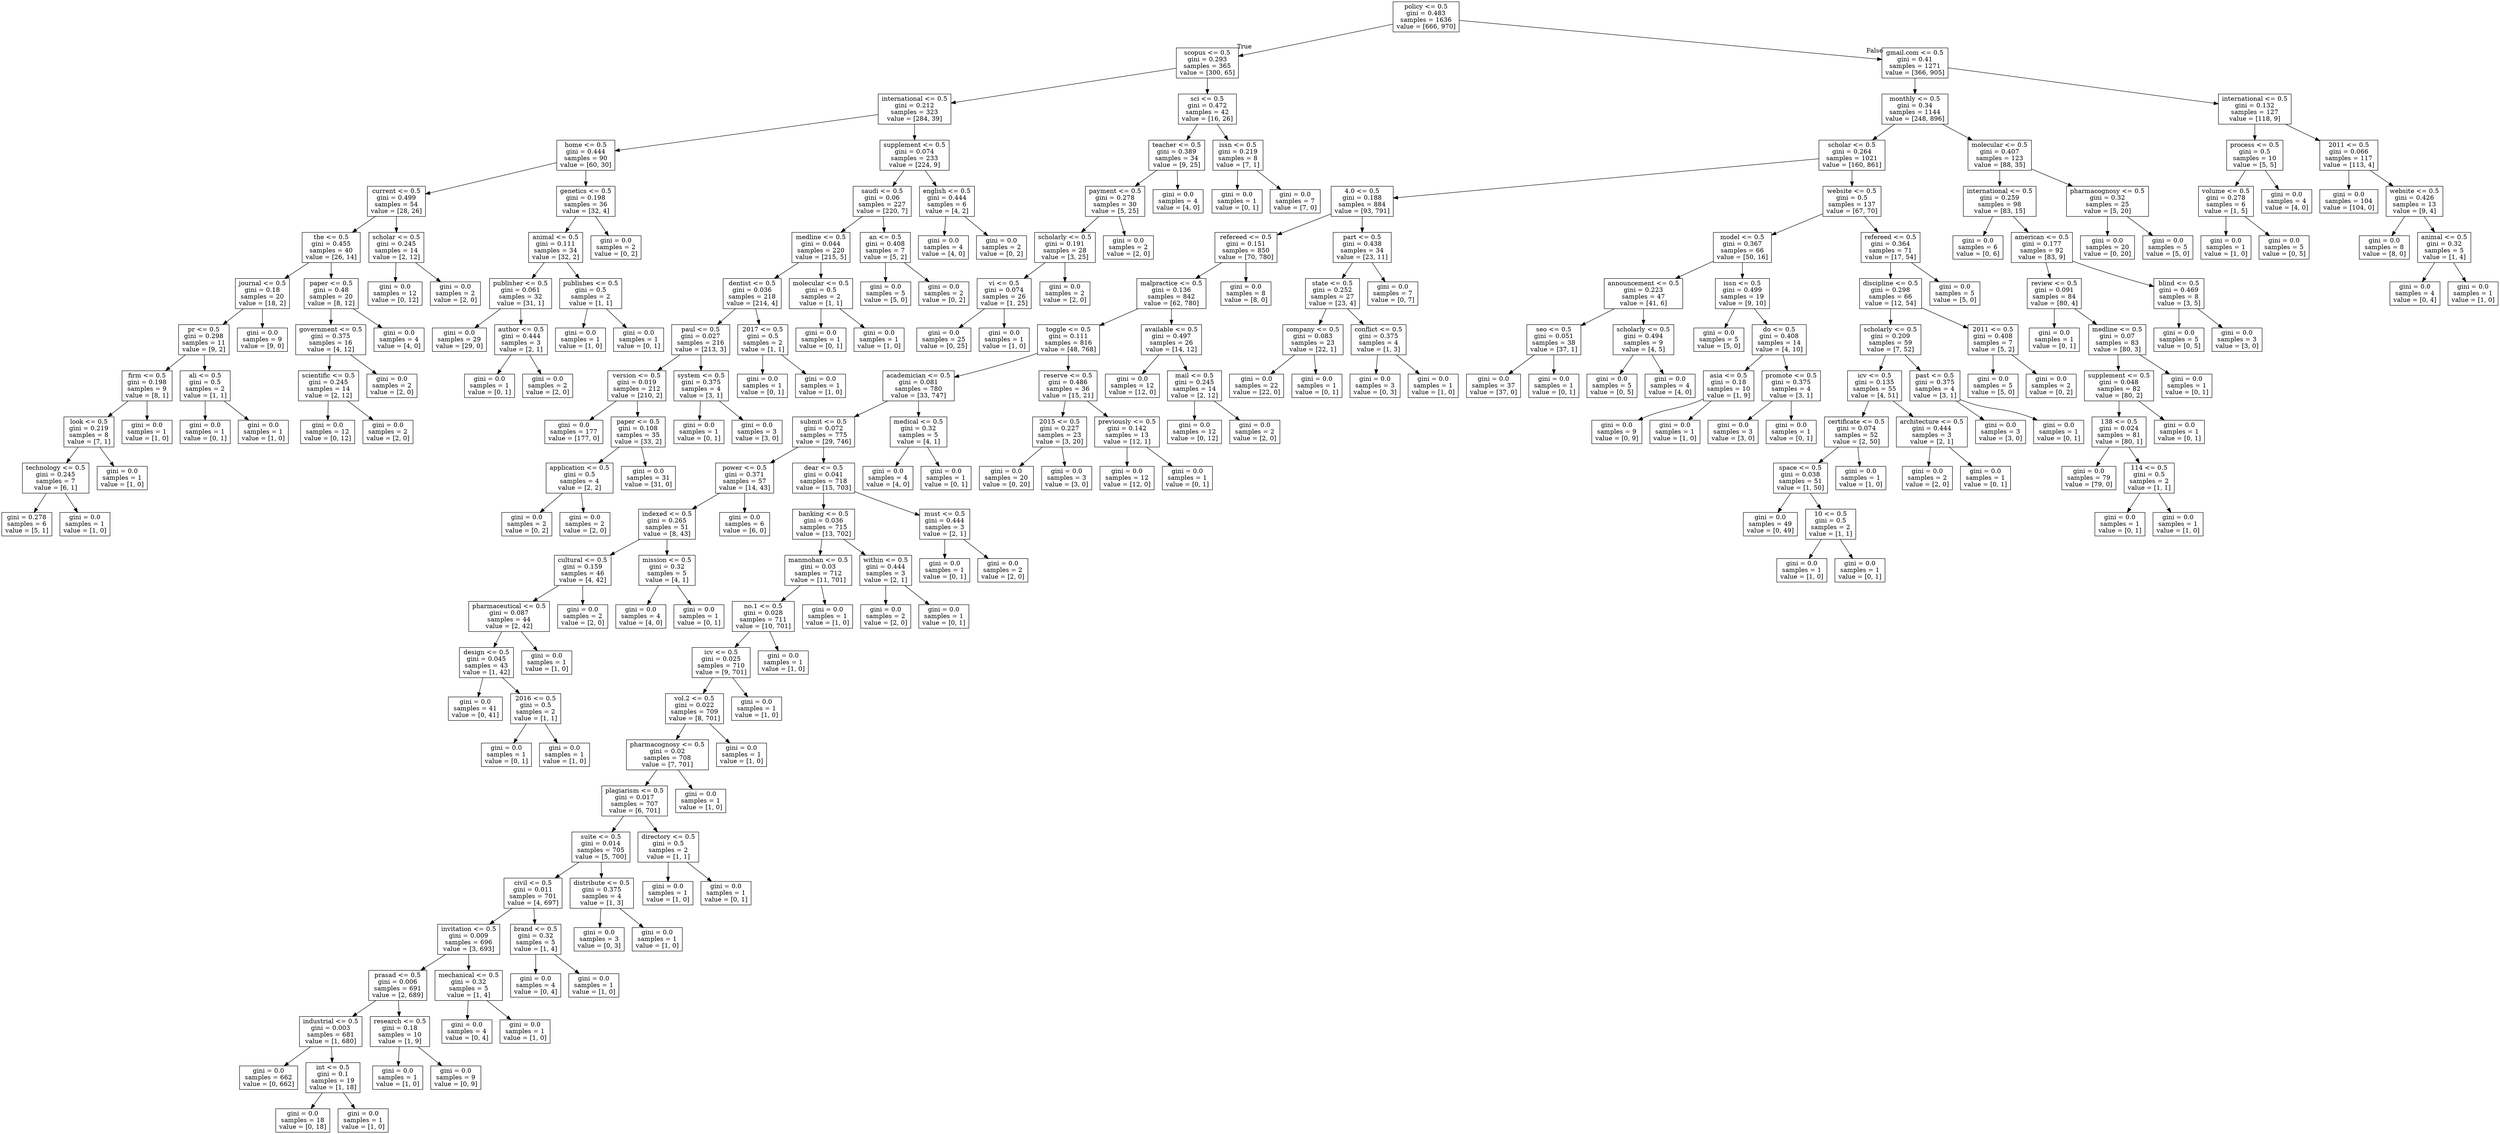digraph Tree {
node [shape=box] ;
0 [label="policy <= 0.5\ngini = 0.483\nsamples = 1636\nvalue = [666, 970]"] ;
1 [label="scopus <= 0.5\ngini = 0.293\nsamples = 365\nvalue = [300, 65]"] ;
0 -> 1 [labeldistance=2.5, labelangle=45, headlabel="True"] ;
2 [label="international <= 0.5\ngini = 0.212\nsamples = 323\nvalue = [284, 39]"] ;
1 -> 2 ;
3 [label="home <= 0.5\ngini = 0.444\nsamples = 90\nvalue = [60, 30]"] ;
2 -> 3 ;
4 [label="current <= 0.5\ngini = 0.499\nsamples = 54\nvalue = [28, 26]"] ;
3 -> 4 ;
5 [label="the <= 0.5\ngini = 0.455\nsamples = 40\nvalue = [26, 14]"] ;
4 -> 5 ;
6 [label="journal <= 0.5\ngini = 0.18\nsamples = 20\nvalue = [18, 2]"] ;
5 -> 6 ;
7 [label="pr <= 0.5\ngini = 0.298\nsamples = 11\nvalue = [9, 2]"] ;
6 -> 7 ;
8 [label="firm <= 0.5\ngini = 0.198\nsamples = 9\nvalue = [8, 1]"] ;
7 -> 8 ;
9 [label="look <= 0.5\ngini = 0.219\nsamples = 8\nvalue = [7, 1]"] ;
8 -> 9 ;
10 [label="technology <= 0.5\ngini = 0.245\nsamples = 7\nvalue = [6, 1]"] ;
9 -> 10 ;
11 [label="gini = 0.278\nsamples = 6\nvalue = [5, 1]"] ;
10 -> 11 ;
12 [label="gini = 0.0\nsamples = 1\nvalue = [1, 0]"] ;
10 -> 12 ;
13 [label="gini = 0.0\nsamples = 1\nvalue = [1, 0]"] ;
9 -> 13 ;
14 [label="gini = 0.0\nsamples = 1\nvalue = [1, 0]"] ;
8 -> 14 ;
15 [label="ali <= 0.5\ngini = 0.5\nsamples = 2\nvalue = [1, 1]"] ;
7 -> 15 ;
16 [label="gini = 0.0\nsamples = 1\nvalue = [0, 1]"] ;
15 -> 16 ;
17 [label="gini = 0.0\nsamples = 1\nvalue = [1, 0]"] ;
15 -> 17 ;
18 [label="gini = 0.0\nsamples = 9\nvalue = [9, 0]"] ;
6 -> 18 ;
19 [label="paper <= 0.5\ngini = 0.48\nsamples = 20\nvalue = [8, 12]"] ;
5 -> 19 ;
20 [label="government <= 0.5\ngini = 0.375\nsamples = 16\nvalue = [4, 12]"] ;
19 -> 20 ;
21 [label="scientific <= 0.5\ngini = 0.245\nsamples = 14\nvalue = [2, 12]"] ;
20 -> 21 ;
22 [label="gini = 0.0\nsamples = 12\nvalue = [0, 12]"] ;
21 -> 22 ;
23 [label="gini = 0.0\nsamples = 2\nvalue = [2, 0]"] ;
21 -> 23 ;
24 [label="gini = 0.0\nsamples = 2\nvalue = [2, 0]"] ;
20 -> 24 ;
25 [label="gini = 0.0\nsamples = 4\nvalue = [4, 0]"] ;
19 -> 25 ;
26 [label="scholar <= 0.5\ngini = 0.245\nsamples = 14\nvalue = [2, 12]"] ;
4 -> 26 ;
27 [label="gini = 0.0\nsamples = 12\nvalue = [0, 12]"] ;
26 -> 27 ;
28 [label="gini = 0.0\nsamples = 2\nvalue = [2, 0]"] ;
26 -> 28 ;
29 [label="genetics <= 0.5\ngini = 0.198\nsamples = 36\nvalue = [32, 4]"] ;
3 -> 29 ;
30 [label="animal <= 0.5\ngini = 0.111\nsamples = 34\nvalue = [32, 2]"] ;
29 -> 30 ;
31 [label="publisher <= 0.5\ngini = 0.061\nsamples = 32\nvalue = [31, 1]"] ;
30 -> 31 ;
32 [label="gini = 0.0\nsamples = 29\nvalue = [29, 0]"] ;
31 -> 32 ;
33 [label="author <= 0.5\ngini = 0.444\nsamples = 3\nvalue = [2, 1]"] ;
31 -> 33 ;
34 [label="gini = 0.0\nsamples = 1\nvalue = [0, 1]"] ;
33 -> 34 ;
35 [label="gini = 0.0\nsamples = 2\nvalue = [2, 0]"] ;
33 -> 35 ;
36 [label="publishes <= 0.5\ngini = 0.5\nsamples = 2\nvalue = [1, 1]"] ;
30 -> 36 ;
37 [label="gini = 0.0\nsamples = 1\nvalue = [1, 0]"] ;
36 -> 37 ;
38 [label="gini = 0.0\nsamples = 1\nvalue = [0, 1]"] ;
36 -> 38 ;
39 [label="gini = 0.0\nsamples = 2\nvalue = [0, 2]"] ;
29 -> 39 ;
40 [label="supplement <= 0.5\ngini = 0.074\nsamples = 233\nvalue = [224, 9]"] ;
2 -> 40 ;
41 [label="saudi <= 0.5\ngini = 0.06\nsamples = 227\nvalue = [220, 7]"] ;
40 -> 41 ;
42 [label="medline <= 0.5\ngini = 0.044\nsamples = 220\nvalue = [215, 5]"] ;
41 -> 42 ;
43 [label="dentist <= 0.5\ngini = 0.036\nsamples = 218\nvalue = [214, 4]"] ;
42 -> 43 ;
44 [label="paul <= 0.5\ngini = 0.027\nsamples = 216\nvalue = [213, 3]"] ;
43 -> 44 ;
45 [label="version <= 0.5\ngini = 0.019\nsamples = 212\nvalue = [210, 2]"] ;
44 -> 45 ;
46 [label="gini = 0.0\nsamples = 177\nvalue = [177, 0]"] ;
45 -> 46 ;
47 [label="paper <= 0.5\ngini = 0.108\nsamples = 35\nvalue = [33, 2]"] ;
45 -> 47 ;
48 [label="application <= 0.5\ngini = 0.5\nsamples = 4\nvalue = [2, 2]"] ;
47 -> 48 ;
49 [label="gini = 0.0\nsamples = 2\nvalue = [0, 2]"] ;
48 -> 49 ;
50 [label="gini = 0.0\nsamples = 2\nvalue = [2, 0]"] ;
48 -> 50 ;
51 [label="gini = 0.0\nsamples = 31\nvalue = [31, 0]"] ;
47 -> 51 ;
52 [label="system <= 0.5\ngini = 0.375\nsamples = 4\nvalue = [3, 1]"] ;
44 -> 52 ;
53 [label="gini = 0.0\nsamples = 1\nvalue = [0, 1]"] ;
52 -> 53 ;
54 [label="gini = 0.0\nsamples = 3\nvalue = [3, 0]"] ;
52 -> 54 ;
55 [label="2017 <= 0.5\ngini = 0.5\nsamples = 2\nvalue = [1, 1]"] ;
43 -> 55 ;
56 [label="gini = 0.0\nsamples = 1\nvalue = [0, 1]"] ;
55 -> 56 ;
57 [label="gini = 0.0\nsamples = 1\nvalue = [1, 0]"] ;
55 -> 57 ;
58 [label="molecular <= 0.5\ngini = 0.5\nsamples = 2\nvalue = [1, 1]"] ;
42 -> 58 ;
59 [label="gini = 0.0\nsamples = 1\nvalue = [0, 1]"] ;
58 -> 59 ;
60 [label="gini = 0.0\nsamples = 1\nvalue = [1, 0]"] ;
58 -> 60 ;
61 [label="an <= 0.5\ngini = 0.408\nsamples = 7\nvalue = [5, 2]"] ;
41 -> 61 ;
62 [label="gini = 0.0\nsamples = 5\nvalue = [5, 0]"] ;
61 -> 62 ;
63 [label="gini = 0.0\nsamples = 2\nvalue = [0, 2]"] ;
61 -> 63 ;
64 [label="english <= 0.5\ngini = 0.444\nsamples = 6\nvalue = [4, 2]"] ;
40 -> 64 ;
65 [label="gini = 0.0\nsamples = 4\nvalue = [4, 0]"] ;
64 -> 65 ;
66 [label="gini = 0.0\nsamples = 2\nvalue = [0, 2]"] ;
64 -> 66 ;
67 [label="sci <= 0.5\ngini = 0.472\nsamples = 42\nvalue = [16, 26]"] ;
1 -> 67 ;
68 [label="teacher <= 0.5\ngini = 0.389\nsamples = 34\nvalue = [9, 25]"] ;
67 -> 68 ;
69 [label="payment <= 0.5\ngini = 0.278\nsamples = 30\nvalue = [5, 25]"] ;
68 -> 69 ;
70 [label="scholarly <= 0.5\ngini = 0.191\nsamples = 28\nvalue = [3, 25]"] ;
69 -> 70 ;
71 [label="vi <= 0.5\ngini = 0.074\nsamples = 26\nvalue = [1, 25]"] ;
70 -> 71 ;
72 [label="gini = 0.0\nsamples = 25\nvalue = [0, 25]"] ;
71 -> 72 ;
73 [label="gini = 0.0\nsamples = 1\nvalue = [1, 0]"] ;
71 -> 73 ;
74 [label="gini = 0.0\nsamples = 2\nvalue = [2, 0]"] ;
70 -> 74 ;
75 [label="gini = 0.0\nsamples = 2\nvalue = [2, 0]"] ;
69 -> 75 ;
76 [label="gini = 0.0\nsamples = 4\nvalue = [4, 0]"] ;
68 -> 76 ;
77 [label="issn <= 0.5\ngini = 0.219\nsamples = 8\nvalue = [7, 1]"] ;
67 -> 77 ;
78 [label="gini = 0.0\nsamples = 1\nvalue = [0, 1]"] ;
77 -> 78 ;
79 [label="gini = 0.0\nsamples = 7\nvalue = [7, 0]"] ;
77 -> 79 ;
80 [label="gmail.com <= 0.5\ngini = 0.41\nsamples = 1271\nvalue = [366, 905]"] ;
0 -> 80 [labeldistance=2.5, labelangle=-45, headlabel="False"] ;
81 [label="monthly <= 0.5\ngini = 0.34\nsamples = 1144\nvalue = [248, 896]"] ;
80 -> 81 ;
82 [label="scholar <= 0.5\ngini = 0.264\nsamples = 1021\nvalue = [160, 861]"] ;
81 -> 82 ;
83 [label="4.0 <= 0.5\ngini = 0.188\nsamples = 884\nvalue = [93, 791]"] ;
82 -> 83 ;
84 [label="refereed <= 0.5\ngini = 0.151\nsamples = 850\nvalue = [70, 780]"] ;
83 -> 84 ;
85 [label="malpractice <= 0.5\ngini = 0.136\nsamples = 842\nvalue = [62, 780]"] ;
84 -> 85 ;
86 [label="toggle <= 0.5\ngini = 0.111\nsamples = 816\nvalue = [48, 768]"] ;
85 -> 86 ;
87 [label="academician <= 0.5\ngini = 0.081\nsamples = 780\nvalue = [33, 747]"] ;
86 -> 87 ;
88 [label="submit <= 0.5\ngini = 0.072\nsamples = 775\nvalue = [29, 746]"] ;
87 -> 88 ;
89 [label="power <= 0.5\ngini = 0.371\nsamples = 57\nvalue = [14, 43]"] ;
88 -> 89 ;
90 [label="indexed <= 0.5\ngini = 0.265\nsamples = 51\nvalue = [8, 43]"] ;
89 -> 90 ;
91 [label="cultural <= 0.5\ngini = 0.159\nsamples = 46\nvalue = [4, 42]"] ;
90 -> 91 ;
92 [label="pharmaceutical <= 0.5\ngini = 0.087\nsamples = 44\nvalue = [2, 42]"] ;
91 -> 92 ;
93 [label="design <= 0.5\ngini = 0.045\nsamples = 43\nvalue = [1, 42]"] ;
92 -> 93 ;
94 [label="gini = 0.0\nsamples = 41\nvalue = [0, 41]"] ;
93 -> 94 ;
95 [label="2016 <= 0.5\ngini = 0.5\nsamples = 2\nvalue = [1, 1]"] ;
93 -> 95 ;
96 [label="gini = 0.0\nsamples = 1\nvalue = [0, 1]"] ;
95 -> 96 ;
97 [label="gini = 0.0\nsamples = 1\nvalue = [1, 0]"] ;
95 -> 97 ;
98 [label="gini = 0.0\nsamples = 1\nvalue = [1, 0]"] ;
92 -> 98 ;
99 [label="gini = 0.0\nsamples = 2\nvalue = [2, 0]"] ;
91 -> 99 ;
100 [label="mission <= 0.5\ngini = 0.32\nsamples = 5\nvalue = [4, 1]"] ;
90 -> 100 ;
101 [label="gini = 0.0\nsamples = 4\nvalue = [4, 0]"] ;
100 -> 101 ;
102 [label="gini = 0.0\nsamples = 1\nvalue = [0, 1]"] ;
100 -> 102 ;
103 [label="gini = 0.0\nsamples = 6\nvalue = [6, 0]"] ;
89 -> 103 ;
104 [label="dear <= 0.5\ngini = 0.041\nsamples = 718\nvalue = [15, 703]"] ;
88 -> 104 ;
105 [label="banking <= 0.5\ngini = 0.036\nsamples = 715\nvalue = [13, 702]"] ;
104 -> 105 ;
106 [label="manmohan <= 0.5\ngini = 0.03\nsamples = 712\nvalue = [11, 701]"] ;
105 -> 106 ;
107 [label="no.1 <= 0.5\ngini = 0.028\nsamples = 711\nvalue = [10, 701]"] ;
106 -> 107 ;
108 [label="icv <= 0.5\ngini = 0.025\nsamples = 710\nvalue = [9, 701]"] ;
107 -> 108 ;
109 [label="vol.2 <= 0.5\ngini = 0.022\nsamples = 709\nvalue = [8, 701]"] ;
108 -> 109 ;
110 [label="pharmacognosy <= 0.5\ngini = 0.02\nsamples = 708\nvalue = [7, 701]"] ;
109 -> 110 ;
111 [label="plagiarism <= 0.5\ngini = 0.017\nsamples = 707\nvalue = [6, 701]"] ;
110 -> 111 ;
112 [label="suite <= 0.5\ngini = 0.014\nsamples = 705\nvalue = [5, 700]"] ;
111 -> 112 ;
113 [label="civil <= 0.5\ngini = 0.011\nsamples = 701\nvalue = [4, 697]"] ;
112 -> 113 ;
114 [label="invitation <= 0.5\ngini = 0.009\nsamples = 696\nvalue = [3, 693]"] ;
113 -> 114 ;
115 [label="prasad <= 0.5\ngini = 0.006\nsamples = 691\nvalue = [2, 689]"] ;
114 -> 115 ;
116 [label="industrial <= 0.5\ngini = 0.003\nsamples = 681\nvalue = [1, 680]"] ;
115 -> 116 ;
117 [label="gini = 0.0\nsamples = 662\nvalue = [0, 662]"] ;
116 -> 117 ;
118 [label="int <= 0.5\ngini = 0.1\nsamples = 19\nvalue = [1, 18]"] ;
116 -> 118 ;
119 [label="gini = 0.0\nsamples = 18\nvalue = [0, 18]"] ;
118 -> 119 ;
120 [label="gini = 0.0\nsamples = 1\nvalue = [1, 0]"] ;
118 -> 120 ;
121 [label="research <= 0.5\ngini = 0.18\nsamples = 10\nvalue = [1, 9]"] ;
115 -> 121 ;
122 [label="gini = 0.0\nsamples = 1\nvalue = [1, 0]"] ;
121 -> 122 ;
123 [label="gini = 0.0\nsamples = 9\nvalue = [0, 9]"] ;
121 -> 123 ;
124 [label="mechanical <= 0.5\ngini = 0.32\nsamples = 5\nvalue = [1, 4]"] ;
114 -> 124 ;
125 [label="gini = 0.0\nsamples = 4\nvalue = [0, 4]"] ;
124 -> 125 ;
126 [label="gini = 0.0\nsamples = 1\nvalue = [1, 0]"] ;
124 -> 126 ;
127 [label="brand <= 0.5\ngini = 0.32\nsamples = 5\nvalue = [1, 4]"] ;
113 -> 127 ;
128 [label="gini = 0.0\nsamples = 4\nvalue = [0, 4]"] ;
127 -> 128 ;
129 [label="gini = 0.0\nsamples = 1\nvalue = [1, 0]"] ;
127 -> 129 ;
130 [label="distribute <= 0.5\ngini = 0.375\nsamples = 4\nvalue = [1, 3]"] ;
112 -> 130 ;
131 [label="gini = 0.0\nsamples = 3\nvalue = [0, 3]"] ;
130 -> 131 ;
132 [label="gini = 0.0\nsamples = 1\nvalue = [1, 0]"] ;
130 -> 132 ;
133 [label="directory <= 0.5\ngini = 0.5\nsamples = 2\nvalue = [1, 1]"] ;
111 -> 133 ;
134 [label="gini = 0.0\nsamples = 1\nvalue = [1, 0]"] ;
133 -> 134 ;
135 [label="gini = 0.0\nsamples = 1\nvalue = [0, 1]"] ;
133 -> 135 ;
136 [label="gini = 0.0\nsamples = 1\nvalue = [1, 0]"] ;
110 -> 136 ;
137 [label="gini = 0.0\nsamples = 1\nvalue = [1, 0]"] ;
109 -> 137 ;
138 [label="gini = 0.0\nsamples = 1\nvalue = [1, 0]"] ;
108 -> 138 ;
139 [label="gini = 0.0\nsamples = 1\nvalue = [1, 0]"] ;
107 -> 139 ;
140 [label="gini = 0.0\nsamples = 1\nvalue = [1, 0]"] ;
106 -> 140 ;
141 [label="within <= 0.5\ngini = 0.444\nsamples = 3\nvalue = [2, 1]"] ;
105 -> 141 ;
142 [label="gini = 0.0\nsamples = 2\nvalue = [2, 0]"] ;
141 -> 142 ;
143 [label="gini = 0.0\nsamples = 1\nvalue = [0, 1]"] ;
141 -> 143 ;
144 [label="must <= 0.5\ngini = 0.444\nsamples = 3\nvalue = [2, 1]"] ;
104 -> 144 ;
145 [label="gini = 0.0\nsamples = 1\nvalue = [0, 1]"] ;
144 -> 145 ;
146 [label="gini = 0.0\nsamples = 2\nvalue = [2, 0]"] ;
144 -> 146 ;
147 [label="medical <= 0.5\ngini = 0.32\nsamples = 5\nvalue = [4, 1]"] ;
87 -> 147 ;
148 [label="gini = 0.0\nsamples = 4\nvalue = [4, 0]"] ;
147 -> 148 ;
149 [label="gini = 0.0\nsamples = 1\nvalue = [0, 1]"] ;
147 -> 149 ;
150 [label="reserve <= 0.5\ngini = 0.486\nsamples = 36\nvalue = [15, 21]"] ;
86 -> 150 ;
151 [label="2015 <= 0.5\ngini = 0.227\nsamples = 23\nvalue = [3, 20]"] ;
150 -> 151 ;
152 [label="gini = 0.0\nsamples = 20\nvalue = [0, 20]"] ;
151 -> 152 ;
153 [label="gini = 0.0\nsamples = 3\nvalue = [3, 0]"] ;
151 -> 153 ;
154 [label="previously <= 0.5\ngini = 0.142\nsamples = 13\nvalue = [12, 1]"] ;
150 -> 154 ;
155 [label="gini = 0.0\nsamples = 12\nvalue = [12, 0]"] ;
154 -> 155 ;
156 [label="gini = 0.0\nsamples = 1\nvalue = [0, 1]"] ;
154 -> 156 ;
157 [label="available <= 0.5\ngini = 0.497\nsamples = 26\nvalue = [14, 12]"] ;
85 -> 157 ;
158 [label="gini = 0.0\nsamples = 12\nvalue = [12, 0]"] ;
157 -> 158 ;
159 [label="mail <= 0.5\ngini = 0.245\nsamples = 14\nvalue = [2, 12]"] ;
157 -> 159 ;
160 [label="gini = 0.0\nsamples = 12\nvalue = [0, 12]"] ;
159 -> 160 ;
161 [label="gini = 0.0\nsamples = 2\nvalue = [2, 0]"] ;
159 -> 161 ;
162 [label="gini = 0.0\nsamples = 8\nvalue = [8, 0]"] ;
84 -> 162 ;
163 [label="part <= 0.5\ngini = 0.438\nsamples = 34\nvalue = [23, 11]"] ;
83 -> 163 ;
164 [label="state <= 0.5\ngini = 0.252\nsamples = 27\nvalue = [23, 4]"] ;
163 -> 164 ;
165 [label="company <= 0.5\ngini = 0.083\nsamples = 23\nvalue = [22, 1]"] ;
164 -> 165 ;
166 [label="gini = 0.0\nsamples = 22\nvalue = [22, 0]"] ;
165 -> 166 ;
167 [label="gini = 0.0\nsamples = 1\nvalue = [0, 1]"] ;
165 -> 167 ;
168 [label="conflict <= 0.5\ngini = 0.375\nsamples = 4\nvalue = [1, 3]"] ;
164 -> 168 ;
169 [label="gini = 0.0\nsamples = 3\nvalue = [0, 3]"] ;
168 -> 169 ;
170 [label="gini = 0.0\nsamples = 1\nvalue = [1, 0]"] ;
168 -> 170 ;
171 [label="gini = 0.0\nsamples = 7\nvalue = [0, 7]"] ;
163 -> 171 ;
172 [label="website <= 0.5\ngini = 0.5\nsamples = 137\nvalue = [67, 70]"] ;
82 -> 172 ;
173 [label="model <= 0.5\ngini = 0.367\nsamples = 66\nvalue = [50, 16]"] ;
172 -> 173 ;
174 [label="announcement <= 0.5\ngini = 0.223\nsamples = 47\nvalue = [41, 6]"] ;
173 -> 174 ;
175 [label="seo <= 0.5\ngini = 0.051\nsamples = 38\nvalue = [37, 1]"] ;
174 -> 175 ;
176 [label="gini = 0.0\nsamples = 37\nvalue = [37, 0]"] ;
175 -> 176 ;
177 [label="gini = 0.0\nsamples = 1\nvalue = [0, 1]"] ;
175 -> 177 ;
178 [label="scholarly <= 0.5\ngini = 0.494\nsamples = 9\nvalue = [4, 5]"] ;
174 -> 178 ;
179 [label="gini = 0.0\nsamples = 5\nvalue = [0, 5]"] ;
178 -> 179 ;
180 [label="gini = 0.0\nsamples = 4\nvalue = [4, 0]"] ;
178 -> 180 ;
181 [label="issn <= 0.5\ngini = 0.499\nsamples = 19\nvalue = [9, 10]"] ;
173 -> 181 ;
182 [label="gini = 0.0\nsamples = 5\nvalue = [5, 0]"] ;
181 -> 182 ;
183 [label="do <= 0.5\ngini = 0.408\nsamples = 14\nvalue = [4, 10]"] ;
181 -> 183 ;
184 [label="asia <= 0.5\ngini = 0.18\nsamples = 10\nvalue = [1, 9]"] ;
183 -> 184 ;
185 [label="gini = 0.0\nsamples = 9\nvalue = [0, 9]"] ;
184 -> 185 ;
186 [label="gini = 0.0\nsamples = 1\nvalue = [1, 0]"] ;
184 -> 186 ;
187 [label="promote <= 0.5\ngini = 0.375\nsamples = 4\nvalue = [3, 1]"] ;
183 -> 187 ;
188 [label="gini = 0.0\nsamples = 3\nvalue = [3, 0]"] ;
187 -> 188 ;
189 [label="gini = 0.0\nsamples = 1\nvalue = [0, 1]"] ;
187 -> 189 ;
190 [label="refereed <= 0.5\ngini = 0.364\nsamples = 71\nvalue = [17, 54]"] ;
172 -> 190 ;
191 [label="discipline <= 0.5\ngini = 0.298\nsamples = 66\nvalue = [12, 54]"] ;
190 -> 191 ;
192 [label="scholarly <= 0.5\ngini = 0.209\nsamples = 59\nvalue = [7, 52]"] ;
191 -> 192 ;
193 [label="icv <= 0.5\ngini = 0.135\nsamples = 55\nvalue = [4, 51]"] ;
192 -> 193 ;
194 [label="certificate <= 0.5\ngini = 0.074\nsamples = 52\nvalue = [2, 50]"] ;
193 -> 194 ;
195 [label="space <= 0.5\ngini = 0.038\nsamples = 51\nvalue = [1, 50]"] ;
194 -> 195 ;
196 [label="gini = 0.0\nsamples = 49\nvalue = [0, 49]"] ;
195 -> 196 ;
197 [label="10 <= 0.5\ngini = 0.5\nsamples = 2\nvalue = [1, 1]"] ;
195 -> 197 ;
198 [label="gini = 0.0\nsamples = 1\nvalue = [1, 0]"] ;
197 -> 198 ;
199 [label="gini = 0.0\nsamples = 1\nvalue = [0, 1]"] ;
197 -> 199 ;
200 [label="gini = 0.0\nsamples = 1\nvalue = [1, 0]"] ;
194 -> 200 ;
201 [label="architecture <= 0.5\ngini = 0.444\nsamples = 3\nvalue = [2, 1]"] ;
193 -> 201 ;
202 [label="gini = 0.0\nsamples = 2\nvalue = [2, 0]"] ;
201 -> 202 ;
203 [label="gini = 0.0\nsamples = 1\nvalue = [0, 1]"] ;
201 -> 203 ;
204 [label="past <= 0.5\ngini = 0.375\nsamples = 4\nvalue = [3, 1]"] ;
192 -> 204 ;
205 [label="gini = 0.0\nsamples = 3\nvalue = [3, 0]"] ;
204 -> 205 ;
206 [label="gini = 0.0\nsamples = 1\nvalue = [0, 1]"] ;
204 -> 206 ;
207 [label="2011 <= 0.5\ngini = 0.408\nsamples = 7\nvalue = [5, 2]"] ;
191 -> 207 ;
208 [label="gini = 0.0\nsamples = 5\nvalue = [5, 0]"] ;
207 -> 208 ;
209 [label="gini = 0.0\nsamples = 2\nvalue = [0, 2]"] ;
207 -> 209 ;
210 [label="gini = 0.0\nsamples = 5\nvalue = [5, 0]"] ;
190 -> 210 ;
211 [label="molecular <= 0.5\ngini = 0.407\nsamples = 123\nvalue = [88, 35]"] ;
81 -> 211 ;
212 [label="international <= 0.5\ngini = 0.259\nsamples = 98\nvalue = [83, 15]"] ;
211 -> 212 ;
213 [label="gini = 0.0\nsamples = 6\nvalue = [0, 6]"] ;
212 -> 213 ;
214 [label="american <= 0.5\ngini = 0.177\nsamples = 92\nvalue = [83, 9]"] ;
212 -> 214 ;
215 [label="review <= 0.5\ngini = 0.091\nsamples = 84\nvalue = [80, 4]"] ;
214 -> 215 ;
216 [label="gini = 0.0\nsamples = 1\nvalue = [0, 1]"] ;
215 -> 216 ;
217 [label="medline <= 0.5\ngini = 0.07\nsamples = 83\nvalue = [80, 3]"] ;
215 -> 217 ;
218 [label="supplement <= 0.5\ngini = 0.048\nsamples = 82\nvalue = [80, 2]"] ;
217 -> 218 ;
219 [label="138 <= 0.5\ngini = 0.024\nsamples = 81\nvalue = [80, 1]"] ;
218 -> 219 ;
220 [label="gini = 0.0\nsamples = 79\nvalue = [79, 0]"] ;
219 -> 220 ;
221 [label="114 <= 0.5\ngini = 0.5\nsamples = 2\nvalue = [1, 1]"] ;
219 -> 221 ;
222 [label="gini = 0.0\nsamples = 1\nvalue = [0, 1]"] ;
221 -> 222 ;
223 [label="gini = 0.0\nsamples = 1\nvalue = [1, 0]"] ;
221 -> 223 ;
224 [label="gini = 0.0\nsamples = 1\nvalue = [0, 1]"] ;
218 -> 224 ;
225 [label="gini = 0.0\nsamples = 1\nvalue = [0, 1]"] ;
217 -> 225 ;
226 [label="blind <= 0.5\ngini = 0.469\nsamples = 8\nvalue = [3, 5]"] ;
214 -> 226 ;
227 [label="gini = 0.0\nsamples = 5\nvalue = [0, 5]"] ;
226 -> 227 ;
228 [label="gini = 0.0\nsamples = 3\nvalue = [3, 0]"] ;
226 -> 228 ;
229 [label="pharmacognosy <= 0.5\ngini = 0.32\nsamples = 25\nvalue = [5, 20]"] ;
211 -> 229 ;
230 [label="gini = 0.0\nsamples = 20\nvalue = [0, 20]"] ;
229 -> 230 ;
231 [label="gini = 0.0\nsamples = 5\nvalue = [5, 0]"] ;
229 -> 231 ;
232 [label="international <= 0.5\ngini = 0.132\nsamples = 127\nvalue = [118, 9]"] ;
80 -> 232 ;
233 [label="process <= 0.5\ngini = 0.5\nsamples = 10\nvalue = [5, 5]"] ;
232 -> 233 ;
234 [label="volume <= 0.5\ngini = 0.278\nsamples = 6\nvalue = [1, 5]"] ;
233 -> 234 ;
235 [label="gini = 0.0\nsamples = 1\nvalue = [1, 0]"] ;
234 -> 235 ;
236 [label="gini = 0.0\nsamples = 5\nvalue = [0, 5]"] ;
234 -> 236 ;
237 [label="gini = 0.0\nsamples = 4\nvalue = [4, 0]"] ;
233 -> 237 ;
238 [label="2011 <= 0.5\ngini = 0.066\nsamples = 117\nvalue = [113, 4]"] ;
232 -> 238 ;
239 [label="gini = 0.0\nsamples = 104\nvalue = [104, 0]"] ;
238 -> 239 ;
240 [label="website <= 0.5\ngini = 0.426\nsamples = 13\nvalue = [9, 4]"] ;
238 -> 240 ;
241 [label="gini = 0.0\nsamples = 8\nvalue = [8, 0]"] ;
240 -> 241 ;
242 [label="animal <= 0.5\ngini = 0.32\nsamples = 5\nvalue = [1, 4]"] ;
240 -> 242 ;
243 [label="gini = 0.0\nsamples = 4\nvalue = [0, 4]"] ;
242 -> 243 ;
244 [label="gini = 0.0\nsamples = 1\nvalue = [1, 0]"] ;
242 -> 244 ;
}